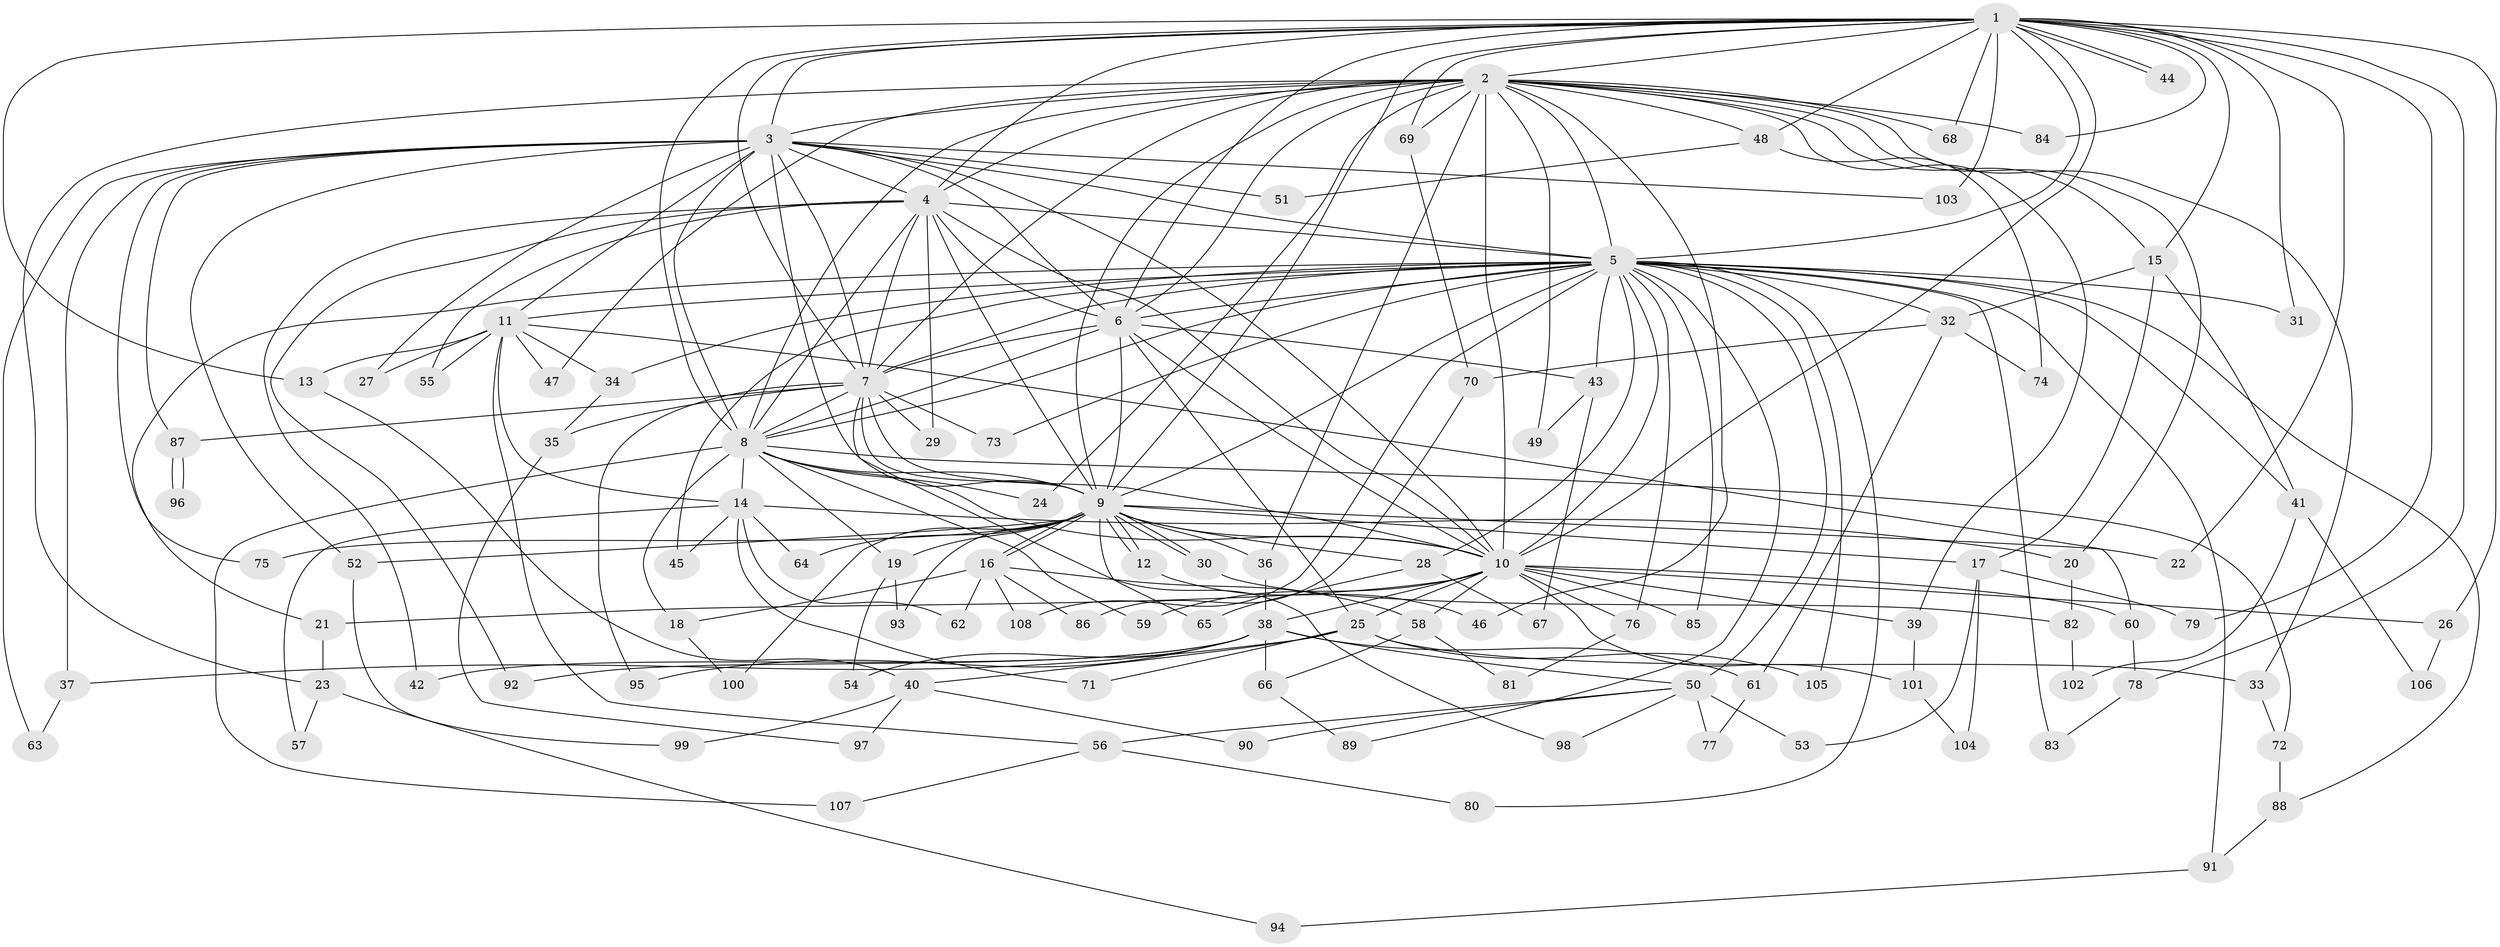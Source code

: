 // Generated by graph-tools (version 1.1) at 2025/25/03/09/25 03:25:47]
// undirected, 108 vertices, 241 edges
graph export_dot {
graph [start="1"]
  node [color=gray90,style=filled];
  1;
  2;
  3;
  4;
  5;
  6;
  7;
  8;
  9;
  10;
  11;
  12;
  13;
  14;
  15;
  16;
  17;
  18;
  19;
  20;
  21;
  22;
  23;
  24;
  25;
  26;
  27;
  28;
  29;
  30;
  31;
  32;
  33;
  34;
  35;
  36;
  37;
  38;
  39;
  40;
  41;
  42;
  43;
  44;
  45;
  46;
  47;
  48;
  49;
  50;
  51;
  52;
  53;
  54;
  55;
  56;
  57;
  58;
  59;
  60;
  61;
  62;
  63;
  64;
  65;
  66;
  67;
  68;
  69;
  70;
  71;
  72;
  73;
  74;
  75;
  76;
  77;
  78;
  79;
  80;
  81;
  82;
  83;
  84;
  85;
  86;
  87;
  88;
  89;
  90;
  91;
  92;
  93;
  94;
  95;
  96;
  97;
  98;
  99;
  100;
  101;
  102;
  103;
  104;
  105;
  106;
  107;
  108;
  1 -- 2;
  1 -- 3;
  1 -- 4;
  1 -- 5;
  1 -- 6;
  1 -- 7;
  1 -- 8;
  1 -- 9;
  1 -- 10;
  1 -- 13;
  1 -- 15;
  1 -- 22;
  1 -- 26;
  1 -- 31;
  1 -- 44;
  1 -- 44;
  1 -- 48;
  1 -- 68;
  1 -- 69;
  1 -- 78;
  1 -- 79;
  1 -- 84;
  1 -- 103;
  2 -- 3;
  2 -- 4;
  2 -- 5;
  2 -- 6;
  2 -- 7;
  2 -- 8;
  2 -- 9;
  2 -- 10;
  2 -- 15;
  2 -- 20;
  2 -- 23;
  2 -- 24;
  2 -- 33;
  2 -- 36;
  2 -- 39;
  2 -- 46;
  2 -- 47;
  2 -- 48;
  2 -- 49;
  2 -- 68;
  2 -- 69;
  2 -- 84;
  3 -- 4;
  3 -- 5;
  3 -- 6;
  3 -- 7;
  3 -- 8;
  3 -- 9;
  3 -- 10;
  3 -- 11;
  3 -- 27;
  3 -- 37;
  3 -- 51;
  3 -- 52;
  3 -- 63;
  3 -- 75;
  3 -- 87;
  3 -- 103;
  4 -- 5;
  4 -- 6;
  4 -- 7;
  4 -- 8;
  4 -- 9;
  4 -- 10;
  4 -- 29;
  4 -- 42;
  4 -- 55;
  4 -- 92;
  5 -- 6;
  5 -- 7;
  5 -- 8;
  5 -- 9;
  5 -- 10;
  5 -- 11;
  5 -- 21;
  5 -- 28;
  5 -- 31;
  5 -- 32;
  5 -- 34;
  5 -- 41;
  5 -- 43;
  5 -- 45;
  5 -- 50;
  5 -- 73;
  5 -- 76;
  5 -- 80;
  5 -- 83;
  5 -- 85;
  5 -- 88;
  5 -- 89;
  5 -- 91;
  5 -- 105;
  5 -- 108;
  6 -- 7;
  6 -- 8;
  6 -- 9;
  6 -- 10;
  6 -- 25;
  6 -- 43;
  7 -- 8;
  7 -- 9;
  7 -- 10;
  7 -- 29;
  7 -- 35;
  7 -- 73;
  7 -- 87;
  7 -- 95;
  7 -- 98;
  8 -- 9;
  8 -- 10;
  8 -- 14;
  8 -- 18;
  8 -- 19;
  8 -- 24;
  8 -- 59;
  8 -- 72;
  8 -- 107;
  9 -- 10;
  9 -- 12;
  9 -- 12;
  9 -- 16;
  9 -- 16;
  9 -- 17;
  9 -- 19;
  9 -- 22;
  9 -- 28;
  9 -- 30;
  9 -- 30;
  9 -- 36;
  9 -- 52;
  9 -- 64;
  9 -- 65;
  9 -- 75;
  9 -- 93;
  9 -- 100;
  10 -- 21;
  10 -- 25;
  10 -- 26;
  10 -- 38;
  10 -- 39;
  10 -- 58;
  10 -- 59;
  10 -- 60;
  10 -- 76;
  10 -- 85;
  10 -- 101;
  11 -- 13;
  11 -- 14;
  11 -- 27;
  11 -- 34;
  11 -- 47;
  11 -- 55;
  11 -- 56;
  11 -- 60;
  12 -- 46;
  13 -- 40;
  14 -- 20;
  14 -- 45;
  14 -- 57;
  14 -- 62;
  14 -- 64;
  14 -- 71;
  15 -- 17;
  15 -- 32;
  15 -- 41;
  16 -- 18;
  16 -- 58;
  16 -- 62;
  16 -- 86;
  16 -- 108;
  17 -- 53;
  17 -- 79;
  17 -- 104;
  18 -- 100;
  19 -- 54;
  19 -- 93;
  20 -- 82;
  21 -- 23;
  23 -- 57;
  23 -- 94;
  25 -- 33;
  25 -- 37;
  25 -- 40;
  25 -- 71;
  25 -- 105;
  26 -- 106;
  28 -- 65;
  28 -- 67;
  30 -- 82;
  32 -- 61;
  32 -- 70;
  32 -- 74;
  33 -- 72;
  34 -- 35;
  35 -- 97;
  36 -- 38;
  37 -- 63;
  38 -- 42;
  38 -- 50;
  38 -- 54;
  38 -- 61;
  38 -- 66;
  38 -- 92;
  38 -- 95;
  39 -- 101;
  40 -- 90;
  40 -- 97;
  40 -- 99;
  41 -- 102;
  41 -- 106;
  43 -- 49;
  43 -- 67;
  48 -- 51;
  48 -- 74;
  50 -- 53;
  50 -- 56;
  50 -- 77;
  50 -- 90;
  50 -- 98;
  52 -- 99;
  56 -- 80;
  56 -- 107;
  58 -- 66;
  58 -- 81;
  60 -- 78;
  61 -- 77;
  66 -- 89;
  69 -- 70;
  70 -- 86;
  72 -- 88;
  76 -- 81;
  78 -- 83;
  82 -- 102;
  87 -- 96;
  87 -- 96;
  88 -- 91;
  91 -- 94;
  101 -- 104;
}

